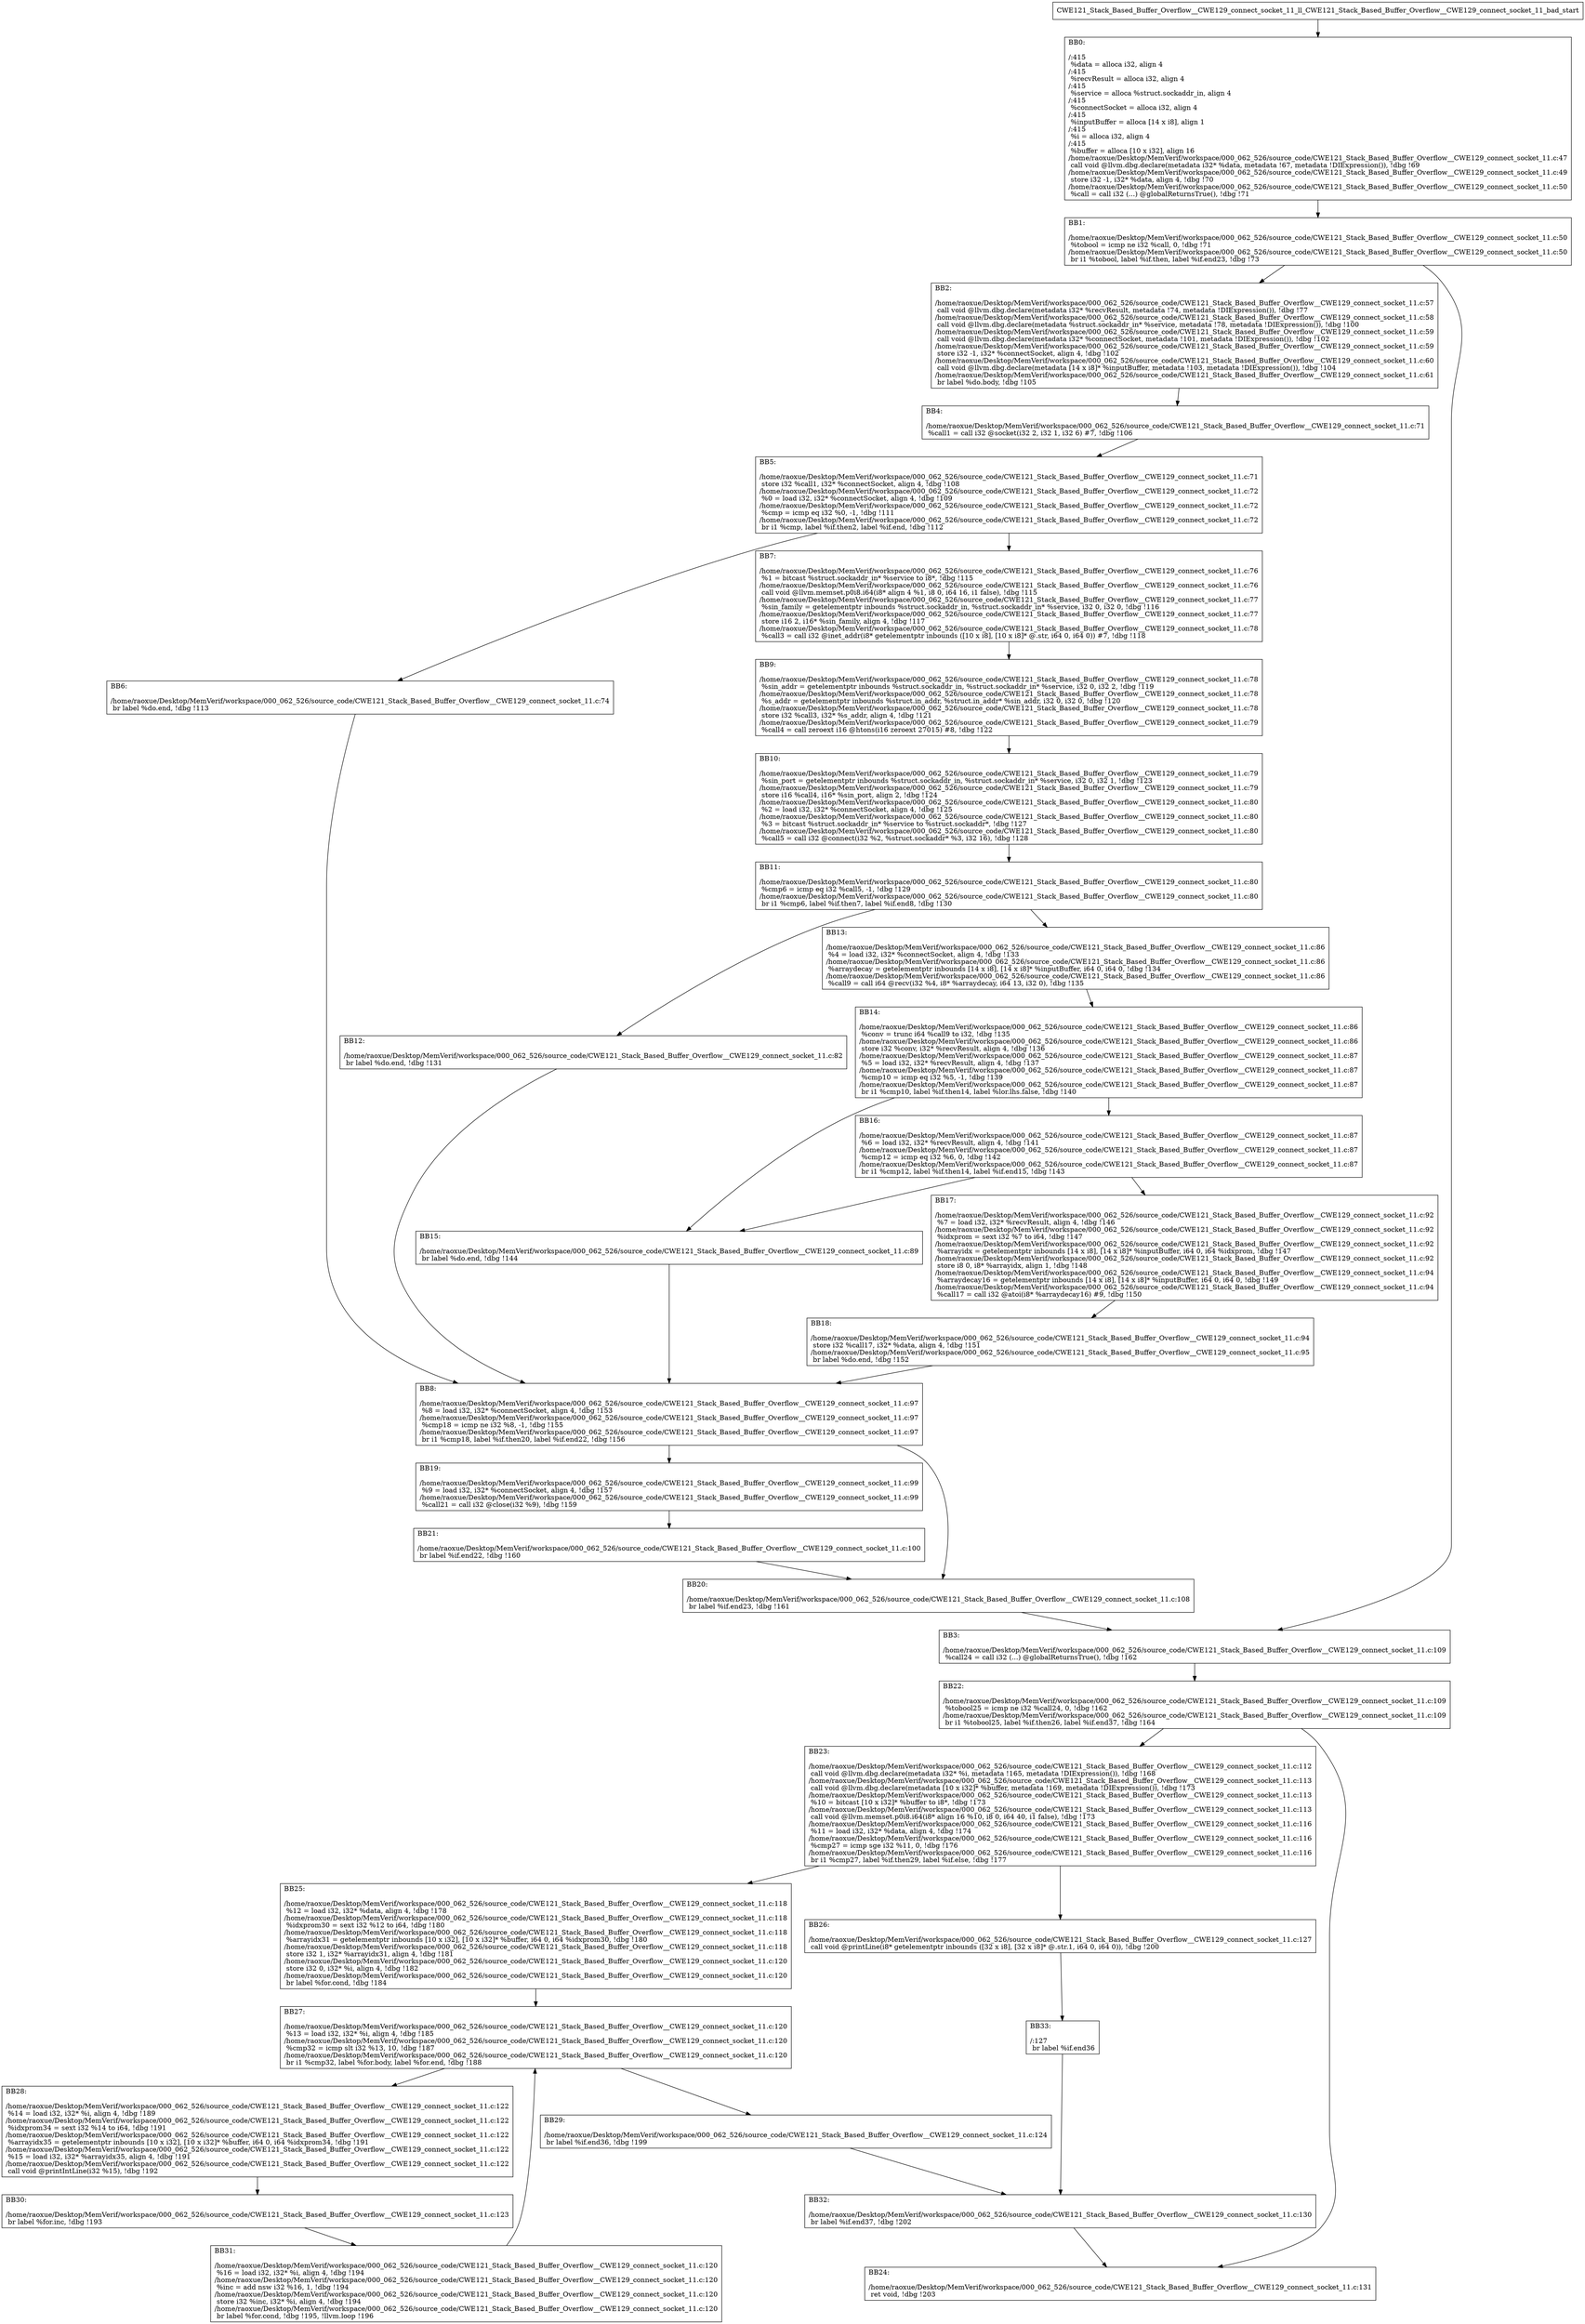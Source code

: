 digraph "CFG for'CWE121_Stack_Based_Buffer_Overflow__CWE129_connect_socket_11_ll_CWE121_Stack_Based_Buffer_Overflow__CWE129_connect_socket_11_bad' function" {
	BBCWE121_Stack_Based_Buffer_Overflow__CWE129_connect_socket_11_ll_CWE121_Stack_Based_Buffer_Overflow__CWE129_connect_socket_11_bad_start[shape=record,label="{CWE121_Stack_Based_Buffer_Overflow__CWE129_connect_socket_11_ll_CWE121_Stack_Based_Buffer_Overflow__CWE129_connect_socket_11_bad_start}"];
	BBCWE121_Stack_Based_Buffer_Overflow__CWE129_connect_socket_11_ll_CWE121_Stack_Based_Buffer_Overflow__CWE129_connect_socket_11_bad_start-> CWE121_Stack_Based_Buffer_Overflow__CWE129_connect_socket_11_ll_CWE121_Stack_Based_Buffer_Overflow__CWE129_connect_socket_11_badBB0;
	CWE121_Stack_Based_Buffer_Overflow__CWE129_connect_socket_11_ll_CWE121_Stack_Based_Buffer_Overflow__CWE129_connect_socket_11_badBB0 [shape=record, label="{BB0:\l\l/:415\l
  %data = alloca i32, align 4\l
/:415\l
  %recvResult = alloca i32, align 4\l
/:415\l
  %service = alloca %struct.sockaddr_in, align 4\l
/:415\l
  %connectSocket = alloca i32, align 4\l
/:415\l
  %inputBuffer = alloca [14 x i8], align 1\l
/:415\l
  %i = alloca i32, align 4\l
/:415\l
  %buffer = alloca [10 x i32], align 16\l
/home/raoxue/Desktop/MemVerif/workspace/000_062_526/source_code/CWE121_Stack_Based_Buffer_Overflow__CWE129_connect_socket_11.c:47\l
  call void @llvm.dbg.declare(metadata i32* %data, metadata !67, metadata !DIExpression()), !dbg !69\l
/home/raoxue/Desktop/MemVerif/workspace/000_062_526/source_code/CWE121_Stack_Based_Buffer_Overflow__CWE129_connect_socket_11.c:49\l
  store i32 -1, i32* %data, align 4, !dbg !70\l
/home/raoxue/Desktop/MemVerif/workspace/000_062_526/source_code/CWE121_Stack_Based_Buffer_Overflow__CWE129_connect_socket_11.c:50\l
  %call = call i32 (...) @globalReturnsTrue(), !dbg !71\l
}"];
	CWE121_Stack_Based_Buffer_Overflow__CWE129_connect_socket_11_ll_CWE121_Stack_Based_Buffer_Overflow__CWE129_connect_socket_11_badBB0-> CWE121_Stack_Based_Buffer_Overflow__CWE129_connect_socket_11_ll_CWE121_Stack_Based_Buffer_Overflow__CWE129_connect_socket_11_badBB1;
	CWE121_Stack_Based_Buffer_Overflow__CWE129_connect_socket_11_ll_CWE121_Stack_Based_Buffer_Overflow__CWE129_connect_socket_11_badBB1 [shape=record, label="{BB1:\l\l/home/raoxue/Desktop/MemVerif/workspace/000_062_526/source_code/CWE121_Stack_Based_Buffer_Overflow__CWE129_connect_socket_11.c:50\l
  %tobool = icmp ne i32 %call, 0, !dbg !71\l
/home/raoxue/Desktop/MemVerif/workspace/000_062_526/source_code/CWE121_Stack_Based_Buffer_Overflow__CWE129_connect_socket_11.c:50\l
  br i1 %tobool, label %if.then, label %if.end23, !dbg !73\l
}"];
	CWE121_Stack_Based_Buffer_Overflow__CWE129_connect_socket_11_ll_CWE121_Stack_Based_Buffer_Overflow__CWE129_connect_socket_11_badBB1-> CWE121_Stack_Based_Buffer_Overflow__CWE129_connect_socket_11_ll_CWE121_Stack_Based_Buffer_Overflow__CWE129_connect_socket_11_badBB2;
	CWE121_Stack_Based_Buffer_Overflow__CWE129_connect_socket_11_ll_CWE121_Stack_Based_Buffer_Overflow__CWE129_connect_socket_11_badBB1-> CWE121_Stack_Based_Buffer_Overflow__CWE129_connect_socket_11_ll_CWE121_Stack_Based_Buffer_Overflow__CWE129_connect_socket_11_badBB3;
	CWE121_Stack_Based_Buffer_Overflow__CWE129_connect_socket_11_ll_CWE121_Stack_Based_Buffer_Overflow__CWE129_connect_socket_11_badBB2 [shape=record, label="{BB2:\l\l/home/raoxue/Desktop/MemVerif/workspace/000_062_526/source_code/CWE121_Stack_Based_Buffer_Overflow__CWE129_connect_socket_11.c:57\l
  call void @llvm.dbg.declare(metadata i32* %recvResult, metadata !74, metadata !DIExpression()), !dbg !77\l
/home/raoxue/Desktop/MemVerif/workspace/000_062_526/source_code/CWE121_Stack_Based_Buffer_Overflow__CWE129_connect_socket_11.c:58\l
  call void @llvm.dbg.declare(metadata %struct.sockaddr_in* %service, metadata !78, metadata !DIExpression()), !dbg !100\l
/home/raoxue/Desktop/MemVerif/workspace/000_062_526/source_code/CWE121_Stack_Based_Buffer_Overflow__CWE129_connect_socket_11.c:59\l
  call void @llvm.dbg.declare(metadata i32* %connectSocket, metadata !101, metadata !DIExpression()), !dbg !102\l
/home/raoxue/Desktop/MemVerif/workspace/000_062_526/source_code/CWE121_Stack_Based_Buffer_Overflow__CWE129_connect_socket_11.c:59\l
  store i32 -1, i32* %connectSocket, align 4, !dbg !102\l
/home/raoxue/Desktop/MemVerif/workspace/000_062_526/source_code/CWE121_Stack_Based_Buffer_Overflow__CWE129_connect_socket_11.c:60\l
  call void @llvm.dbg.declare(metadata [14 x i8]* %inputBuffer, metadata !103, metadata !DIExpression()), !dbg !104\l
/home/raoxue/Desktop/MemVerif/workspace/000_062_526/source_code/CWE121_Stack_Based_Buffer_Overflow__CWE129_connect_socket_11.c:61\l
  br label %do.body, !dbg !105\l
}"];
	CWE121_Stack_Based_Buffer_Overflow__CWE129_connect_socket_11_ll_CWE121_Stack_Based_Buffer_Overflow__CWE129_connect_socket_11_badBB2-> CWE121_Stack_Based_Buffer_Overflow__CWE129_connect_socket_11_ll_CWE121_Stack_Based_Buffer_Overflow__CWE129_connect_socket_11_badBB4;
	CWE121_Stack_Based_Buffer_Overflow__CWE129_connect_socket_11_ll_CWE121_Stack_Based_Buffer_Overflow__CWE129_connect_socket_11_badBB4 [shape=record, label="{BB4:\l\l/home/raoxue/Desktop/MemVerif/workspace/000_062_526/source_code/CWE121_Stack_Based_Buffer_Overflow__CWE129_connect_socket_11.c:71\l
  %call1 = call i32 @socket(i32 2, i32 1, i32 6) #7, !dbg !106\l
}"];
	CWE121_Stack_Based_Buffer_Overflow__CWE129_connect_socket_11_ll_CWE121_Stack_Based_Buffer_Overflow__CWE129_connect_socket_11_badBB4-> CWE121_Stack_Based_Buffer_Overflow__CWE129_connect_socket_11_ll_CWE121_Stack_Based_Buffer_Overflow__CWE129_connect_socket_11_badBB5;
	CWE121_Stack_Based_Buffer_Overflow__CWE129_connect_socket_11_ll_CWE121_Stack_Based_Buffer_Overflow__CWE129_connect_socket_11_badBB5 [shape=record, label="{BB5:\l\l/home/raoxue/Desktop/MemVerif/workspace/000_062_526/source_code/CWE121_Stack_Based_Buffer_Overflow__CWE129_connect_socket_11.c:71\l
  store i32 %call1, i32* %connectSocket, align 4, !dbg !108\l
/home/raoxue/Desktop/MemVerif/workspace/000_062_526/source_code/CWE121_Stack_Based_Buffer_Overflow__CWE129_connect_socket_11.c:72\l
  %0 = load i32, i32* %connectSocket, align 4, !dbg !109\l
/home/raoxue/Desktop/MemVerif/workspace/000_062_526/source_code/CWE121_Stack_Based_Buffer_Overflow__CWE129_connect_socket_11.c:72\l
  %cmp = icmp eq i32 %0, -1, !dbg !111\l
/home/raoxue/Desktop/MemVerif/workspace/000_062_526/source_code/CWE121_Stack_Based_Buffer_Overflow__CWE129_connect_socket_11.c:72\l
  br i1 %cmp, label %if.then2, label %if.end, !dbg !112\l
}"];
	CWE121_Stack_Based_Buffer_Overflow__CWE129_connect_socket_11_ll_CWE121_Stack_Based_Buffer_Overflow__CWE129_connect_socket_11_badBB5-> CWE121_Stack_Based_Buffer_Overflow__CWE129_connect_socket_11_ll_CWE121_Stack_Based_Buffer_Overflow__CWE129_connect_socket_11_badBB6;
	CWE121_Stack_Based_Buffer_Overflow__CWE129_connect_socket_11_ll_CWE121_Stack_Based_Buffer_Overflow__CWE129_connect_socket_11_badBB5-> CWE121_Stack_Based_Buffer_Overflow__CWE129_connect_socket_11_ll_CWE121_Stack_Based_Buffer_Overflow__CWE129_connect_socket_11_badBB7;
	CWE121_Stack_Based_Buffer_Overflow__CWE129_connect_socket_11_ll_CWE121_Stack_Based_Buffer_Overflow__CWE129_connect_socket_11_badBB6 [shape=record, label="{BB6:\l\l/home/raoxue/Desktop/MemVerif/workspace/000_062_526/source_code/CWE121_Stack_Based_Buffer_Overflow__CWE129_connect_socket_11.c:74\l
  br label %do.end, !dbg !113\l
}"];
	CWE121_Stack_Based_Buffer_Overflow__CWE129_connect_socket_11_ll_CWE121_Stack_Based_Buffer_Overflow__CWE129_connect_socket_11_badBB6-> CWE121_Stack_Based_Buffer_Overflow__CWE129_connect_socket_11_ll_CWE121_Stack_Based_Buffer_Overflow__CWE129_connect_socket_11_badBB8;
	CWE121_Stack_Based_Buffer_Overflow__CWE129_connect_socket_11_ll_CWE121_Stack_Based_Buffer_Overflow__CWE129_connect_socket_11_badBB7 [shape=record, label="{BB7:\l\l/home/raoxue/Desktop/MemVerif/workspace/000_062_526/source_code/CWE121_Stack_Based_Buffer_Overflow__CWE129_connect_socket_11.c:76\l
  %1 = bitcast %struct.sockaddr_in* %service to i8*, !dbg !115\l
/home/raoxue/Desktop/MemVerif/workspace/000_062_526/source_code/CWE121_Stack_Based_Buffer_Overflow__CWE129_connect_socket_11.c:76\l
  call void @llvm.memset.p0i8.i64(i8* align 4 %1, i8 0, i64 16, i1 false), !dbg !115\l
/home/raoxue/Desktop/MemVerif/workspace/000_062_526/source_code/CWE121_Stack_Based_Buffer_Overflow__CWE129_connect_socket_11.c:77\l
  %sin_family = getelementptr inbounds %struct.sockaddr_in, %struct.sockaddr_in* %service, i32 0, i32 0, !dbg !116\l
/home/raoxue/Desktop/MemVerif/workspace/000_062_526/source_code/CWE121_Stack_Based_Buffer_Overflow__CWE129_connect_socket_11.c:77\l
  store i16 2, i16* %sin_family, align 4, !dbg !117\l
/home/raoxue/Desktop/MemVerif/workspace/000_062_526/source_code/CWE121_Stack_Based_Buffer_Overflow__CWE129_connect_socket_11.c:78\l
  %call3 = call i32 @inet_addr(i8* getelementptr inbounds ([10 x i8], [10 x i8]* @.str, i64 0, i64 0)) #7, !dbg !118\l
}"];
	CWE121_Stack_Based_Buffer_Overflow__CWE129_connect_socket_11_ll_CWE121_Stack_Based_Buffer_Overflow__CWE129_connect_socket_11_badBB7-> CWE121_Stack_Based_Buffer_Overflow__CWE129_connect_socket_11_ll_CWE121_Stack_Based_Buffer_Overflow__CWE129_connect_socket_11_badBB9;
	CWE121_Stack_Based_Buffer_Overflow__CWE129_connect_socket_11_ll_CWE121_Stack_Based_Buffer_Overflow__CWE129_connect_socket_11_badBB9 [shape=record, label="{BB9:\l\l/home/raoxue/Desktop/MemVerif/workspace/000_062_526/source_code/CWE121_Stack_Based_Buffer_Overflow__CWE129_connect_socket_11.c:78\l
  %sin_addr = getelementptr inbounds %struct.sockaddr_in, %struct.sockaddr_in* %service, i32 0, i32 2, !dbg !119\l
/home/raoxue/Desktop/MemVerif/workspace/000_062_526/source_code/CWE121_Stack_Based_Buffer_Overflow__CWE129_connect_socket_11.c:78\l
  %s_addr = getelementptr inbounds %struct.in_addr, %struct.in_addr* %sin_addr, i32 0, i32 0, !dbg !120\l
/home/raoxue/Desktop/MemVerif/workspace/000_062_526/source_code/CWE121_Stack_Based_Buffer_Overflow__CWE129_connect_socket_11.c:78\l
  store i32 %call3, i32* %s_addr, align 4, !dbg !121\l
/home/raoxue/Desktop/MemVerif/workspace/000_062_526/source_code/CWE121_Stack_Based_Buffer_Overflow__CWE129_connect_socket_11.c:79\l
  %call4 = call zeroext i16 @htons(i16 zeroext 27015) #8, !dbg !122\l
}"];
	CWE121_Stack_Based_Buffer_Overflow__CWE129_connect_socket_11_ll_CWE121_Stack_Based_Buffer_Overflow__CWE129_connect_socket_11_badBB9-> CWE121_Stack_Based_Buffer_Overflow__CWE129_connect_socket_11_ll_CWE121_Stack_Based_Buffer_Overflow__CWE129_connect_socket_11_badBB10;
	CWE121_Stack_Based_Buffer_Overflow__CWE129_connect_socket_11_ll_CWE121_Stack_Based_Buffer_Overflow__CWE129_connect_socket_11_badBB10 [shape=record, label="{BB10:\l\l/home/raoxue/Desktop/MemVerif/workspace/000_062_526/source_code/CWE121_Stack_Based_Buffer_Overflow__CWE129_connect_socket_11.c:79\l
  %sin_port = getelementptr inbounds %struct.sockaddr_in, %struct.sockaddr_in* %service, i32 0, i32 1, !dbg !123\l
/home/raoxue/Desktop/MemVerif/workspace/000_062_526/source_code/CWE121_Stack_Based_Buffer_Overflow__CWE129_connect_socket_11.c:79\l
  store i16 %call4, i16* %sin_port, align 2, !dbg !124\l
/home/raoxue/Desktop/MemVerif/workspace/000_062_526/source_code/CWE121_Stack_Based_Buffer_Overflow__CWE129_connect_socket_11.c:80\l
  %2 = load i32, i32* %connectSocket, align 4, !dbg !125\l
/home/raoxue/Desktop/MemVerif/workspace/000_062_526/source_code/CWE121_Stack_Based_Buffer_Overflow__CWE129_connect_socket_11.c:80\l
  %3 = bitcast %struct.sockaddr_in* %service to %struct.sockaddr*, !dbg !127\l
/home/raoxue/Desktop/MemVerif/workspace/000_062_526/source_code/CWE121_Stack_Based_Buffer_Overflow__CWE129_connect_socket_11.c:80\l
  %call5 = call i32 @connect(i32 %2, %struct.sockaddr* %3, i32 16), !dbg !128\l
}"];
	CWE121_Stack_Based_Buffer_Overflow__CWE129_connect_socket_11_ll_CWE121_Stack_Based_Buffer_Overflow__CWE129_connect_socket_11_badBB10-> CWE121_Stack_Based_Buffer_Overflow__CWE129_connect_socket_11_ll_CWE121_Stack_Based_Buffer_Overflow__CWE129_connect_socket_11_badBB11;
	CWE121_Stack_Based_Buffer_Overflow__CWE129_connect_socket_11_ll_CWE121_Stack_Based_Buffer_Overflow__CWE129_connect_socket_11_badBB11 [shape=record, label="{BB11:\l\l/home/raoxue/Desktop/MemVerif/workspace/000_062_526/source_code/CWE121_Stack_Based_Buffer_Overflow__CWE129_connect_socket_11.c:80\l
  %cmp6 = icmp eq i32 %call5, -1, !dbg !129\l
/home/raoxue/Desktop/MemVerif/workspace/000_062_526/source_code/CWE121_Stack_Based_Buffer_Overflow__CWE129_connect_socket_11.c:80\l
  br i1 %cmp6, label %if.then7, label %if.end8, !dbg !130\l
}"];
	CWE121_Stack_Based_Buffer_Overflow__CWE129_connect_socket_11_ll_CWE121_Stack_Based_Buffer_Overflow__CWE129_connect_socket_11_badBB11-> CWE121_Stack_Based_Buffer_Overflow__CWE129_connect_socket_11_ll_CWE121_Stack_Based_Buffer_Overflow__CWE129_connect_socket_11_badBB12;
	CWE121_Stack_Based_Buffer_Overflow__CWE129_connect_socket_11_ll_CWE121_Stack_Based_Buffer_Overflow__CWE129_connect_socket_11_badBB11-> CWE121_Stack_Based_Buffer_Overflow__CWE129_connect_socket_11_ll_CWE121_Stack_Based_Buffer_Overflow__CWE129_connect_socket_11_badBB13;
	CWE121_Stack_Based_Buffer_Overflow__CWE129_connect_socket_11_ll_CWE121_Stack_Based_Buffer_Overflow__CWE129_connect_socket_11_badBB12 [shape=record, label="{BB12:\l\l/home/raoxue/Desktop/MemVerif/workspace/000_062_526/source_code/CWE121_Stack_Based_Buffer_Overflow__CWE129_connect_socket_11.c:82\l
  br label %do.end, !dbg !131\l
}"];
	CWE121_Stack_Based_Buffer_Overflow__CWE129_connect_socket_11_ll_CWE121_Stack_Based_Buffer_Overflow__CWE129_connect_socket_11_badBB12-> CWE121_Stack_Based_Buffer_Overflow__CWE129_connect_socket_11_ll_CWE121_Stack_Based_Buffer_Overflow__CWE129_connect_socket_11_badBB8;
	CWE121_Stack_Based_Buffer_Overflow__CWE129_connect_socket_11_ll_CWE121_Stack_Based_Buffer_Overflow__CWE129_connect_socket_11_badBB13 [shape=record, label="{BB13:\l\l/home/raoxue/Desktop/MemVerif/workspace/000_062_526/source_code/CWE121_Stack_Based_Buffer_Overflow__CWE129_connect_socket_11.c:86\l
  %4 = load i32, i32* %connectSocket, align 4, !dbg !133\l
/home/raoxue/Desktop/MemVerif/workspace/000_062_526/source_code/CWE121_Stack_Based_Buffer_Overflow__CWE129_connect_socket_11.c:86\l
  %arraydecay = getelementptr inbounds [14 x i8], [14 x i8]* %inputBuffer, i64 0, i64 0, !dbg !134\l
/home/raoxue/Desktop/MemVerif/workspace/000_062_526/source_code/CWE121_Stack_Based_Buffer_Overflow__CWE129_connect_socket_11.c:86\l
  %call9 = call i64 @recv(i32 %4, i8* %arraydecay, i64 13, i32 0), !dbg !135\l
}"];
	CWE121_Stack_Based_Buffer_Overflow__CWE129_connect_socket_11_ll_CWE121_Stack_Based_Buffer_Overflow__CWE129_connect_socket_11_badBB13-> CWE121_Stack_Based_Buffer_Overflow__CWE129_connect_socket_11_ll_CWE121_Stack_Based_Buffer_Overflow__CWE129_connect_socket_11_badBB14;
	CWE121_Stack_Based_Buffer_Overflow__CWE129_connect_socket_11_ll_CWE121_Stack_Based_Buffer_Overflow__CWE129_connect_socket_11_badBB14 [shape=record, label="{BB14:\l\l/home/raoxue/Desktop/MemVerif/workspace/000_062_526/source_code/CWE121_Stack_Based_Buffer_Overflow__CWE129_connect_socket_11.c:86\l
  %conv = trunc i64 %call9 to i32, !dbg !135\l
/home/raoxue/Desktop/MemVerif/workspace/000_062_526/source_code/CWE121_Stack_Based_Buffer_Overflow__CWE129_connect_socket_11.c:86\l
  store i32 %conv, i32* %recvResult, align 4, !dbg !136\l
/home/raoxue/Desktop/MemVerif/workspace/000_062_526/source_code/CWE121_Stack_Based_Buffer_Overflow__CWE129_connect_socket_11.c:87\l
  %5 = load i32, i32* %recvResult, align 4, !dbg !137\l
/home/raoxue/Desktop/MemVerif/workspace/000_062_526/source_code/CWE121_Stack_Based_Buffer_Overflow__CWE129_connect_socket_11.c:87\l
  %cmp10 = icmp eq i32 %5, -1, !dbg !139\l
/home/raoxue/Desktop/MemVerif/workspace/000_062_526/source_code/CWE121_Stack_Based_Buffer_Overflow__CWE129_connect_socket_11.c:87\l
  br i1 %cmp10, label %if.then14, label %lor.lhs.false, !dbg !140\l
}"];
	CWE121_Stack_Based_Buffer_Overflow__CWE129_connect_socket_11_ll_CWE121_Stack_Based_Buffer_Overflow__CWE129_connect_socket_11_badBB14-> CWE121_Stack_Based_Buffer_Overflow__CWE129_connect_socket_11_ll_CWE121_Stack_Based_Buffer_Overflow__CWE129_connect_socket_11_badBB15;
	CWE121_Stack_Based_Buffer_Overflow__CWE129_connect_socket_11_ll_CWE121_Stack_Based_Buffer_Overflow__CWE129_connect_socket_11_badBB14-> CWE121_Stack_Based_Buffer_Overflow__CWE129_connect_socket_11_ll_CWE121_Stack_Based_Buffer_Overflow__CWE129_connect_socket_11_badBB16;
	CWE121_Stack_Based_Buffer_Overflow__CWE129_connect_socket_11_ll_CWE121_Stack_Based_Buffer_Overflow__CWE129_connect_socket_11_badBB16 [shape=record, label="{BB16:\l\l/home/raoxue/Desktop/MemVerif/workspace/000_062_526/source_code/CWE121_Stack_Based_Buffer_Overflow__CWE129_connect_socket_11.c:87\l
  %6 = load i32, i32* %recvResult, align 4, !dbg !141\l
/home/raoxue/Desktop/MemVerif/workspace/000_062_526/source_code/CWE121_Stack_Based_Buffer_Overflow__CWE129_connect_socket_11.c:87\l
  %cmp12 = icmp eq i32 %6, 0, !dbg !142\l
/home/raoxue/Desktop/MemVerif/workspace/000_062_526/source_code/CWE121_Stack_Based_Buffer_Overflow__CWE129_connect_socket_11.c:87\l
  br i1 %cmp12, label %if.then14, label %if.end15, !dbg !143\l
}"];
	CWE121_Stack_Based_Buffer_Overflow__CWE129_connect_socket_11_ll_CWE121_Stack_Based_Buffer_Overflow__CWE129_connect_socket_11_badBB16-> CWE121_Stack_Based_Buffer_Overflow__CWE129_connect_socket_11_ll_CWE121_Stack_Based_Buffer_Overflow__CWE129_connect_socket_11_badBB15;
	CWE121_Stack_Based_Buffer_Overflow__CWE129_connect_socket_11_ll_CWE121_Stack_Based_Buffer_Overflow__CWE129_connect_socket_11_badBB16-> CWE121_Stack_Based_Buffer_Overflow__CWE129_connect_socket_11_ll_CWE121_Stack_Based_Buffer_Overflow__CWE129_connect_socket_11_badBB17;
	CWE121_Stack_Based_Buffer_Overflow__CWE129_connect_socket_11_ll_CWE121_Stack_Based_Buffer_Overflow__CWE129_connect_socket_11_badBB15 [shape=record, label="{BB15:\l\l/home/raoxue/Desktop/MemVerif/workspace/000_062_526/source_code/CWE121_Stack_Based_Buffer_Overflow__CWE129_connect_socket_11.c:89\l
  br label %do.end, !dbg !144\l
}"];
	CWE121_Stack_Based_Buffer_Overflow__CWE129_connect_socket_11_ll_CWE121_Stack_Based_Buffer_Overflow__CWE129_connect_socket_11_badBB15-> CWE121_Stack_Based_Buffer_Overflow__CWE129_connect_socket_11_ll_CWE121_Stack_Based_Buffer_Overflow__CWE129_connect_socket_11_badBB8;
	CWE121_Stack_Based_Buffer_Overflow__CWE129_connect_socket_11_ll_CWE121_Stack_Based_Buffer_Overflow__CWE129_connect_socket_11_badBB17 [shape=record, label="{BB17:\l\l/home/raoxue/Desktop/MemVerif/workspace/000_062_526/source_code/CWE121_Stack_Based_Buffer_Overflow__CWE129_connect_socket_11.c:92\l
  %7 = load i32, i32* %recvResult, align 4, !dbg !146\l
/home/raoxue/Desktop/MemVerif/workspace/000_062_526/source_code/CWE121_Stack_Based_Buffer_Overflow__CWE129_connect_socket_11.c:92\l
  %idxprom = sext i32 %7 to i64, !dbg !147\l
/home/raoxue/Desktop/MemVerif/workspace/000_062_526/source_code/CWE121_Stack_Based_Buffer_Overflow__CWE129_connect_socket_11.c:92\l
  %arrayidx = getelementptr inbounds [14 x i8], [14 x i8]* %inputBuffer, i64 0, i64 %idxprom, !dbg !147\l
/home/raoxue/Desktop/MemVerif/workspace/000_062_526/source_code/CWE121_Stack_Based_Buffer_Overflow__CWE129_connect_socket_11.c:92\l
  store i8 0, i8* %arrayidx, align 1, !dbg !148\l
/home/raoxue/Desktop/MemVerif/workspace/000_062_526/source_code/CWE121_Stack_Based_Buffer_Overflow__CWE129_connect_socket_11.c:94\l
  %arraydecay16 = getelementptr inbounds [14 x i8], [14 x i8]* %inputBuffer, i64 0, i64 0, !dbg !149\l
/home/raoxue/Desktop/MemVerif/workspace/000_062_526/source_code/CWE121_Stack_Based_Buffer_Overflow__CWE129_connect_socket_11.c:94\l
  %call17 = call i32 @atoi(i8* %arraydecay16) #9, !dbg !150\l
}"];
	CWE121_Stack_Based_Buffer_Overflow__CWE129_connect_socket_11_ll_CWE121_Stack_Based_Buffer_Overflow__CWE129_connect_socket_11_badBB17-> CWE121_Stack_Based_Buffer_Overflow__CWE129_connect_socket_11_ll_CWE121_Stack_Based_Buffer_Overflow__CWE129_connect_socket_11_badBB18;
	CWE121_Stack_Based_Buffer_Overflow__CWE129_connect_socket_11_ll_CWE121_Stack_Based_Buffer_Overflow__CWE129_connect_socket_11_badBB18 [shape=record, label="{BB18:\l\l/home/raoxue/Desktop/MemVerif/workspace/000_062_526/source_code/CWE121_Stack_Based_Buffer_Overflow__CWE129_connect_socket_11.c:94\l
  store i32 %call17, i32* %data, align 4, !dbg !151\l
/home/raoxue/Desktop/MemVerif/workspace/000_062_526/source_code/CWE121_Stack_Based_Buffer_Overflow__CWE129_connect_socket_11.c:95\l
  br label %do.end, !dbg !152\l
}"];
	CWE121_Stack_Based_Buffer_Overflow__CWE129_connect_socket_11_ll_CWE121_Stack_Based_Buffer_Overflow__CWE129_connect_socket_11_badBB18-> CWE121_Stack_Based_Buffer_Overflow__CWE129_connect_socket_11_ll_CWE121_Stack_Based_Buffer_Overflow__CWE129_connect_socket_11_badBB8;
	CWE121_Stack_Based_Buffer_Overflow__CWE129_connect_socket_11_ll_CWE121_Stack_Based_Buffer_Overflow__CWE129_connect_socket_11_badBB8 [shape=record, label="{BB8:\l\l/home/raoxue/Desktop/MemVerif/workspace/000_062_526/source_code/CWE121_Stack_Based_Buffer_Overflow__CWE129_connect_socket_11.c:97\l
  %8 = load i32, i32* %connectSocket, align 4, !dbg !153\l
/home/raoxue/Desktop/MemVerif/workspace/000_062_526/source_code/CWE121_Stack_Based_Buffer_Overflow__CWE129_connect_socket_11.c:97\l
  %cmp18 = icmp ne i32 %8, -1, !dbg !155\l
/home/raoxue/Desktop/MemVerif/workspace/000_062_526/source_code/CWE121_Stack_Based_Buffer_Overflow__CWE129_connect_socket_11.c:97\l
  br i1 %cmp18, label %if.then20, label %if.end22, !dbg !156\l
}"];
	CWE121_Stack_Based_Buffer_Overflow__CWE129_connect_socket_11_ll_CWE121_Stack_Based_Buffer_Overflow__CWE129_connect_socket_11_badBB8-> CWE121_Stack_Based_Buffer_Overflow__CWE129_connect_socket_11_ll_CWE121_Stack_Based_Buffer_Overflow__CWE129_connect_socket_11_badBB19;
	CWE121_Stack_Based_Buffer_Overflow__CWE129_connect_socket_11_ll_CWE121_Stack_Based_Buffer_Overflow__CWE129_connect_socket_11_badBB8-> CWE121_Stack_Based_Buffer_Overflow__CWE129_connect_socket_11_ll_CWE121_Stack_Based_Buffer_Overflow__CWE129_connect_socket_11_badBB20;
	CWE121_Stack_Based_Buffer_Overflow__CWE129_connect_socket_11_ll_CWE121_Stack_Based_Buffer_Overflow__CWE129_connect_socket_11_badBB19 [shape=record, label="{BB19:\l\l/home/raoxue/Desktop/MemVerif/workspace/000_062_526/source_code/CWE121_Stack_Based_Buffer_Overflow__CWE129_connect_socket_11.c:99\l
  %9 = load i32, i32* %connectSocket, align 4, !dbg !157\l
/home/raoxue/Desktop/MemVerif/workspace/000_062_526/source_code/CWE121_Stack_Based_Buffer_Overflow__CWE129_connect_socket_11.c:99\l
  %call21 = call i32 @close(i32 %9), !dbg !159\l
}"];
	CWE121_Stack_Based_Buffer_Overflow__CWE129_connect_socket_11_ll_CWE121_Stack_Based_Buffer_Overflow__CWE129_connect_socket_11_badBB19-> CWE121_Stack_Based_Buffer_Overflow__CWE129_connect_socket_11_ll_CWE121_Stack_Based_Buffer_Overflow__CWE129_connect_socket_11_badBB21;
	CWE121_Stack_Based_Buffer_Overflow__CWE129_connect_socket_11_ll_CWE121_Stack_Based_Buffer_Overflow__CWE129_connect_socket_11_badBB21 [shape=record, label="{BB21:\l\l/home/raoxue/Desktop/MemVerif/workspace/000_062_526/source_code/CWE121_Stack_Based_Buffer_Overflow__CWE129_connect_socket_11.c:100\l
  br label %if.end22, !dbg !160\l
}"];
	CWE121_Stack_Based_Buffer_Overflow__CWE129_connect_socket_11_ll_CWE121_Stack_Based_Buffer_Overflow__CWE129_connect_socket_11_badBB21-> CWE121_Stack_Based_Buffer_Overflow__CWE129_connect_socket_11_ll_CWE121_Stack_Based_Buffer_Overflow__CWE129_connect_socket_11_badBB20;
	CWE121_Stack_Based_Buffer_Overflow__CWE129_connect_socket_11_ll_CWE121_Stack_Based_Buffer_Overflow__CWE129_connect_socket_11_badBB20 [shape=record, label="{BB20:\l\l/home/raoxue/Desktop/MemVerif/workspace/000_062_526/source_code/CWE121_Stack_Based_Buffer_Overflow__CWE129_connect_socket_11.c:108\l
  br label %if.end23, !dbg !161\l
}"];
	CWE121_Stack_Based_Buffer_Overflow__CWE129_connect_socket_11_ll_CWE121_Stack_Based_Buffer_Overflow__CWE129_connect_socket_11_badBB20-> CWE121_Stack_Based_Buffer_Overflow__CWE129_connect_socket_11_ll_CWE121_Stack_Based_Buffer_Overflow__CWE129_connect_socket_11_badBB3;
	CWE121_Stack_Based_Buffer_Overflow__CWE129_connect_socket_11_ll_CWE121_Stack_Based_Buffer_Overflow__CWE129_connect_socket_11_badBB3 [shape=record, label="{BB3:\l\l/home/raoxue/Desktop/MemVerif/workspace/000_062_526/source_code/CWE121_Stack_Based_Buffer_Overflow__CWE129_connect_socket_11.c:109\l
  %call24 = call i32 (...) @globalReturnsTrue(), !dbg !162\l
}"];
	CWE121_Stack_Based_Buffer_Overflow__CWE129_connect_socket_11_ll_CWE121_Stack_Based_Buffer_Overflow__CWE129_connect_socket_11_badBB3-> CWE121_Stack_Based_Buffer_Overflow__CWE129_connect_socket_11_ll_CWE121_Stack_Based_Buffer_Overflow__CWE129_connect_socket_11_badBB22;
	CWE121_Stack_Based_Buffer_Overflow__CWE129_connect_socket_11_ll_CWE121_Stack_Based_Buffer_Overflow__CWE129_connect_socket_11_badBB22 [shape=record, label="{BB22:\l\l/home/raoxue/Desktop/MemVerif/workspace/000_062_526/source_code/CWE121_Stack_Based_Buffer_Overflow__CWE129_connect_socket_11.c:109\l
  %tobool25 = icmp ne i32 %call24, 0, !dbg !162\l
/home/raoxue/Desktop/MemVerif/workspace/000_062_526/source_code/CWE121_Stack_Based_Buffer_Overflow__CWE129_connect_socket_11.c:109\l
  br i1 %tobool25, label %if.then26, label %if.end37, !dbg !164\l
}"];
	CWE121_Stack_Based_Buffer_Overflow__CWE129_connect_socket_11_ll_CWE121_Stack_Based_Buffer_Overflow__CWE129_connect_socket_11_badBB22-> CWE121_Stack_Based_Buffer_Overflow__CWE129_connect_socket_11_ll_CWE121_Stack_Based_Buffer_Overflow__CWE129_connect_socket_11_badBB23;
	CWE121_Stack_Based_Buffer_Overflow__CWE129_connect_socket_11_ll_CWE121_Stack_Based_Buffer_Overflow__CWE129_connect_socket_11_badBB22-> CWE121_Stack_Based_Buffer_Overflow__CWE129_connect_socket_11_ll_CWE121_Stack_Based_Buffer_Overflow__CWE129_connect_socket_11_badBB24;
	CWE121_Stack_Based_Buffer_Overflow__CWE129_connect_socket_11_ll_CWE121_Stack_Based_Buffer_Overflow__CWE129_connect_socket_11_badBB23 [shape=record, label="{BB23:\l\l/home/raoxue/Desktop/MemVerif/workspace/000_062_526/source_code/CWE121_Stack_Based_Buffer_Overflow__CWE129_connect_socket_11.c:112\l
  call void @llvm.dbg.declare(metadata i32* %i, metadata !165, metadata !DIExpression()), !dbg !168\l
/home/raoxue/Desktop/MemVerif/workspace/000_062_526/source_code/CWE121_Stack_Based_Buffer_Overflow__CWE129_connect_socket_11.c:113\l
  call void @llvm.dbg.declare(metadata [10 x i32]* %buffer, metadata !169, metadata !DIExpression()), !dbg !173\l
/home/raoxue/Desktop/MemVerif/workspace/000_062_526/source_code/CWE121_Stack_Based_Buffer_Overflow__CWE129_connect_socket_11.c:113\l
  %10 = bitcast [10 x i32]* %buffer to i8*, !dbg !173\l
/home/raoxue/Desktop/MemVerif/workspace/000_062_526/source_code/CWE121_Stack_Based_Buffer_Overflow__CWE129_connect_socket_11.c:113\l
  call void @llvm.memset.p0i8.i64(i8* align 16 %10, i8 0, i64 40, i1 false), !dbg !173\l
/home/raoxue/Desktop/MemVerif/workspace/000_062_526/source_code/CWE121_Stack_Based_Buffer_Overflow__CWE129_connect_socket_11.c:116\l
  %11 = load i32, i32* %data, align 4, !dbg !174\l
/home/raoxue/Desktop/MemVerif/workspace/000_062_526/source_code/CWE121_Stack_Based_Buffer_Overflow__CWE129_connect_socket_11.c:116\l
  %cmp27 = icmp sge i32 %11, 0, !dbg !176\l
/home/raoxue/Desktop/MemVerif/workspace/000_062_526/source_code/CWE121_Stack_Based_Buffer_Overflow__CWE129_connect_socket_11.c:116\l
  br i1 %cmp27, label %if.then29, label %if.else, !dbg !177\l
}"];
	CWE121_Stack_Based_Buffer_Overflow__CWE129_connect_socket_11_ll_CWE121_Stack_Based_Buffer_Overflow__CWE129_connect_socket_11_badBB23-> CWE121_Stack_Based_Buffer_Overflow__CWE129_connect_socket_11_ll_CWE121_Stack_Based_Buffer_Overflow__CWE129_connect_socket_11_badBB25;
	CWE121_Stack_Based_Buffer_Overflow__CWE129_connect_socket_11_ll_CWE121_Stack_Based_Buffer_Overflow__CWE129_connect_socket_11_badBB23-> CWE121_Stack_Based_Buffer_Overflow__CWE129_connect_socket_11_ll_CWE121_Stack_Based_Buffer_Overflow__CWE129_connect_socket_11_badBB26;
	CWE121_Stack_Based_Buffer_Overflow__CWE129_connect_socket_11_ll_CWE121_Stack_Based_Buffer_Overflow__CWE129_connect_socket_11_badBB25 [shape=record, label="{BB25:\l\l/home/raoxue/Desktop/MemVerif/workspace/000_062_526/source_code/CWE121_Stack_Based_Buffer_Overflow__CWE129_connect_socket_11.c:118\l
  %12 = load i32, i32* %data, align 4, !dbg !178\l
/home/raoxue/Desktop/MemVerif/workspace/000_062_526/source_code/CWE121_Stack_Based_Buffer_Overflow__CWE129_connect_socket_11.c:118\l
  %idxprom30 = sext i32 %12 to i64, !dbg !180\l
/home/raoxue/Desktop/MemVerif/workspace/000_062_526/source_code/CWE121_Stack_Based_Buffer_Overflow__CWE129_connect_socket_11.c:118\l
  %arrayidx31 = getelementptr inbounds [10 x i32], [10 x i32]* %buffer, i64 0, i64 %idxprom30, !dbg !180\l
/home/raoxue/Desktop/MemVerif/workspace/000_062_526/source_code/CWE121_Stack_Based_Buffer_Overflow__CWE129_connect_socket_11.c:118\l
  store i32 1, i32* %arrayidx31, align 4, !dbg !181\l
/home/raoxue/Desktop/MemVerif/workspace/000_062_526/source_code/CWE121_Stack_Based_Buffer_Overflow__CWE129_connect_socket_11.c:120\l
  store i32 0, i32* %i, align 4, !dbg !182\l
/home/raoxue/Desktop/MemVerif/workspace/000_062_526/source_code/CWE121_Stack_Based_Buffer_Overflow__CWE129_connect_socket_11.c:120\l
  br label %for.cond, !dbg !184\l
}"];
	CWE121_Stack_Based_Buffer_Overflow__CWE129_connect_socket_11_ll_CWE121_Stack_Based_Buffer_Overflow__CWE129_connect_socket_11_badBB25-> CWE121_Stack_Based_Buffer_Overflow__CWE129_connect_socket_11_ll_CWE121_Stack_Based_Buffer_Overflow__CWE129_connect_socket_11_badBB27;
	CWE121_Stack_Based_Buffer_Overflow__CWE129_connect_socket_11_ll_CWE121_Stack_Based_Buffer_Overflow__CWE129_connect_socket_11_badBB27 [shape=record, label="{BB27:\l\l/home/raoxue/Desktop/MemVerif/workspace/000_062_526/source_code/CWE121_Stack_Based_Buffer_Overflow__CWE129_connect_socket_11.c:120\l
  %13 = load i32, i32* %i, align 4, !dbg !185\l
/home/raoxue/Desktop/MemVerif/workspace/000_062_526/source_code/CWE121_Stack_Based_Buffer_Overflow__CWE129_connect_socket_11.c:120\l
  %cmp32 = icmp slt i32 %13, 10, !dbg !187\l
/home/raoxue/Desktop/MemVerif/workspace/000_062_526/source_code/CWE121_Stack_Based_Buffer_Overflow__CWE129_connect_socket_11.c:120\l
  br i1 %cmp32, label %for.body, label %for.end, !dbg !188\l
}"];
	CWE121_Stack_Based_Buffer_Overflow__CWE129_connect_socket_11_ll_CWE121_Stack_Based_Buffer_Overflow__CWE129_connect_socket_11_badBB27-> CWE121_Stack_Based_Buffer_Overflow__CWE129_connect_socket_11_ll_CWE121_Stack_Based_Buffer_Overflow__CWE129_connect_socket_11_badBB28;
	CWE121_Stack_Based_Buffer_Overflow__CWE129_connect_socket_11_ll_CWE121_Stack_Based_Buffer_Overflow__CWE129_connect_socket_11_badBB27-> CWE121_Stack_Based_Buffer_Overflow__CWE129_connect_socket_11_ll_CWE121_Stack_Based_Buffer_Overflow__CWE129_connect_socket_11_badBB29;
	CWE121_Stack_Based_Buffer_Overflow__CWE129_connect_socket_11_ll_CWE121_Stack_Based_Buffer_Overflow__CWE129_connect_socket_11_badBB28 [shape=record, label="{BB28:\l\l/home/raoxue/Desktop/MemVerif/workspace/000_062_526/source_code/CWE121_Stack_Based_Buffer_Overflow__CWE129_connect_socket_11.c:122\l
  %14 = load i32, i32* %i, align 4, !dbg !189\l
/home/raoxue/Desktop/MemVerif/workspace/000_062_526/source_code/CWE121_Stack_Based_Buffer_Overflow__CWE129_connect_socket_11.c:122\l
  %idxprom34 = sext i32 %14 to i64, !dbg !191\l
/home/raoxue/Desktop/MemVerif/workspace/000_062_526/source_code/CWE121_Stack_Based_Buffer_Overflow__CWE129_connect_socket_11.c:122\l
  %arrayidx35 = getelementptr inbounds [10 x i32], [10 x i32]* %buffer, i64 0, i64 %idxprom34, !dbg !191\l
/home/raoxue/Desktop/MemVerif/workspace/000_062_526/source_code/CWE121_Stack_Based_Buffer_Overflow__CWE129_connect_socket_11.c:122\l
  %15 = load i32, i32* %arrayidx35, align 4, !dbg !191\l
/home/raoxue/Desktop/MemVerif/workspace/000_062_526/source_code/CWE121_Stack_Based_Buffer_Overflow__CWE129_connect_socket_11.c:122\l
  call void @printIntLine(i32 %15), !dbg !192\l
}"];
	CWE121_Stack_Based_Buffer_Overflow__CWE129_connect_socket_11_ll_CWE121_Stack_Based_Buffer_Overflow__CWE129_connect_socket_11_badBB28-> CWE121_Stack_Based_Buffer_Overflow__CWE129_connect_socket_11_ll_CWE121_Stack_Based_Buffer_Overflow__CWE129_connect_socket_11_badBB30;
	CWE121_Stack_Based_Buffer_Overflow__CWE129_connect_socket_11_ll_CWE121_Stack_Based_Buffer_Overflow__CWE129_connect_socket_11_badBB30 [shape=record, label="{BB30:\l\l/home/raoxue/Desktop/MemVerif/workspace/000_062_526/source_code/CWE121_Stack_Based_Buffer_Overflow__CWE129_connect_socket_11.c:123\l
  br label %for.inc, !dbg !193\l
}"];
	CWE121_Stack_Based_Buffer_Overflow__CWE129_connect_socket_11_ll_CWE121_Stack_Based_Buffer_Overflow__CWE129_connect_socket_11_badBB30-> CWE121_Stack_Based_Buffer_Overflow__CWE129_connect_socket_11_ll_CWE121_Stack_Based_Buffer_Overflow__CWE129_connect_socket_11_badBB31;
	CWE121_Stack_Based_Buffer_Overflow__CWE129_connect_socket_11_ll_CWE121_Stack_Based_Buffer_Overflow__CWE129_connect_socket_11_badBB31 [shape=record, label="{BB31:\l\l/home/raoxue/Desktop/MemVerif/workspace/000_062_526/source_code/CWE121_Stack_Based_Buffer_Overflow__CWE129_connect_socket_11.c:120\l
  %16 = load i32, i32* %i, align 4, !dbg !194\l
/home/raoxue/Desktop/MemVerif/workspace/000_062_526/source_code/CWE121_Stack_Based_Buffer_Overflow__CWE129_connect_socket_11.c:120\l
  %inc = add nsw i32 %16, 1, !dbg !194\l
/home/raoxue/Desktop/MemVerif/workspace/000_062_526/source_code/CWE121_Stack_Based_Buffer_Overflow__CWE129_connect_socket_11.c:120\l
  store i32 %inc, i32* %i, align 4, !dbg !194\l
/home/raoxue/Desktop/MemVerif/workspace/000_062_526/source_code/CWE121_Stack_Based_Buffer_Overflow__CWE129_connect_socket_11.c:120\l
  br label %for.cond, !dbg !195, !llvm.loop !196\l
}"];
	CWE121_Stack_Based_Buffer_Overflow__CWE129_connect_socket_11_ll_CWE121_Stack_Based_Buffer_Overflow__CWE129_connect_socket_11_badBB31-> CWE121_Stack_Based_Buffer_Overflow__CWE129_connect_socket_11_ll_CWE121_Stack_Based_Buffer_Overflow__CWE129_connect_socket_11_badBB27;
	CWE121_Stack_Based_Buffer_Overflow__CWE129_connect_socket_11_ll_CWE121_Stack_Based_Buffer_Overflow__CWE129_connect_socket_11_badBB29 [shape=record, label="{BB29:\l\l/home/raoxue/Desktop/MemVerif/workspace/000_062_526/source_code/CWE121_Stack_Based_Buffer_Overflow__CWE129_connect_socket_11.c:124\l
  br label %if.end36, !dbg !199\l
}"];
	CWE121_Stack_Based_Buffer_Overflow__CWE129_connect_socket_11_ll_CWE121_Stack_Based_Buffer_Overflow__CWE129_connect_socket_11_badBB29-> CWE121_Stack_Based_Buffer_Overflow__CWE129_connect_socket_11_ll_CWE121_Stack_Based_Buffer_Overflow__CWE129_connect_socket_11_badBB32;
	CWE121_Stack_Based_Buffer_Overflow__CWE129_connect_socket_11_ll_CWE121_Stack_Based_Buffer_Overflow__CWE129_connect_socket_11_badBB26 [shape=record, label="{BB26:\l\l/home/raoxue/Desktop/MemVerif/workspace/000_062_526/source_code/CWE121_Stack_Based_Buffer_Overflow__CWE129_connect_socket_11.c:127\l
  call void @printLine(i8* getelementptr inbounds ([32 x i8], [32 x i8]* @.str.1, i64 0, i64 0)), !dbg !200\l
}"];
	CWE121_Stack_Based_Buffer_Overflow__CWE129_connect_socket_11_ll_CWE121_Stack_Based_Buffer_Overflow__CWE129_connect_socket_11_badBB26-> CWE121_Stack_Based_Buffer_Overflow__CWE129_connect_socket_11_ll_CWE121_Stack_Based_Buffer_Overflow__CWE129_connect_socket_11_badBB33;
	CWE121_Stack_Based_Buffer_Overflow__CWE129_connect_socket_11_ll_CWE121_Stack_Based_Buffer_Overflow__CWE129_connect_socket_11_badBB33 [shape=record, label="{BB33:\l\l/:127\l
  br label %if.end36\l
}"];
	CWE121_Stack_Based_Buffer_Overflow__CWE129_connect_socket_11_ll_CWE121_Stack_Based_Buffer_Overflow__CWE129_connect_socket_11_badBB33-> CWE121_Stack_Based_Buffer_Overflow__CWE129_connect_socket_11_ll_CWE121_Stack_Based_Buffer_Overflow__CWE129_connect_socket_11_badBB32;
	CWE121_Stack_Based_Buffer_Overflow__CWE129_connect_socket_11_ll_CWE121_Stack_Based_Buffer_Overflow__CWE129_connect_socket_11_badBB32 [shape=record, label="{BB32:\l\l/home/raoxue/Desktop/MemVerif/workspace/000_062_526/source_code/CWE121_Stack_Based_Buffer_Overflow__CWE129_connect_socket_11.c:130\l
  br label %if.end37, !dbg !202\l
}"];
	CWE121_Stack_Based_Buffer_Overflow__CWE129_connect_socket_11_ll_CWE121_Stack_Based_Buffer_Overflow__CWE129_connect_socket_11_badBB32-> CWE121_Stack_Based_Buffer_Overflow__CWE129_connect_socket_11_ll_CWE121_Stack_Based_Buffer_Overflow__CWE129_connect_socket_11_badBB24;
	CWE121_Stack_Based_Buffer_Overflow__CWE129_connect_socket_11_ll_CWE121_Stack_Based_Buffer_Overflow__CWE129_connect_socket_11_badBB24 [shape=record, label="{BB24:\l\l/home/raoxue/Desktop/MemVerif/workspace/000_062_526/source_code/CWE121_Stack_Based_Buffer_Overflow__CWE129_connect_socket_11.c:131\l
  ret void, !dbg !203\l
}"];
}
